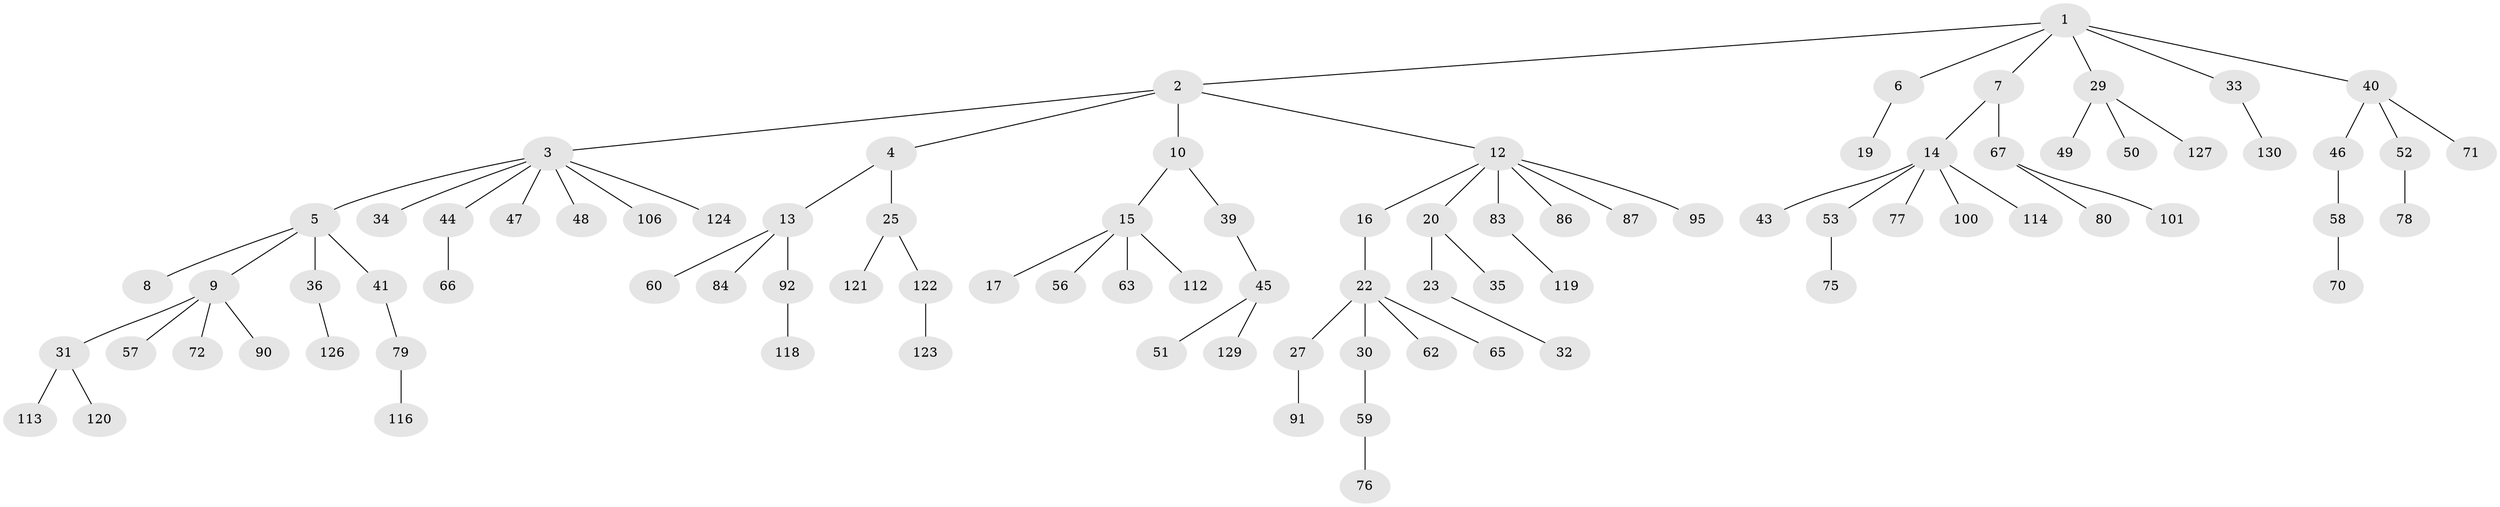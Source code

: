 // Generated by graph-tools (version 1.1) at 2025/52/02/27/25 19:52:11]
// undirected, 89 vertices, 88 edges
graph export_dot {
graph [start="1"]
  node [color=gray90,style=filled];
  1 [super="+11"];
  2 [super="+73"];
  3 [super="+18"];
  4 [super="+93"];
  5 [super="+26"];
  6 [super="+94"];
  7 [super="+61"];
  8;
  9 [super="+21"];
  10 [super="+68"];
  12 [super="+37"];
  13 [super="+28"];
  14 [super="+99"];
  15 [super="+54"];
  16;
  17;
  19 [super="+125"];
  20 [super="+103"];
  22 [super="+24"];
  23 [super="+64"];
  25 [super="+81"];
  27;
  29 [super="+38"];
  30;
  31 [super="+42"];
  32;
  33 [super="+98"];
  34;
  35 [super="+104"];
  36 [super="+97"];
  39;
  40 [super="+105"];
  41 [super="+74"];
  43 [super="+102"];
  44 [super="+69"];
  45 [super="+128"];
  46 [super="+89"];
  47;
  48 [super="+117"];
  49;
  50 [super="+110"];
  51;
  52 [super="+96"];
  53 [super="+55"];
  56 [super="+85"];
  57;
  58;
  59 [super="+111"];
  60 [super="+115"];
  62;
  63;
  65;
  66;
  67 [super="+82"];
  70;
  71;
  72;
  75;
  76 [super="+107"];
  77;
  78;
  79 [super="+88"];
  80 [super="+109"];
  83;
  84;
  86;
  87;
  90 [super="+108"];
  91;
  92;
  95;
  100;
  101;
  106;
  112;
  113;
  114;
  116;
  118;
  119;
  120;
  121;
  122;
  123;
  124;
  126;
  127;
  129;
  130;
  1 -- 2;
  1 -- 6;
  1 -- 7;
  1 -- 29;
  1 -- 33;
  1 -- 40;
  2 -- 3;
  2 -- 4;
  2 -- 10;
  2 -- 12;
  3 -- 5;
  3 -- 34;
  3 -- 44;
  3 -- 47;
  3 -- 48;
  3 -- 124;
  3 -- 106;
  4 -- 13;
  4 -- 25;
  5 -- 8;
  5 -- 9;
  5 -- 41;
  5 -- 36;
  6 -- 19;
  7 -- 14;
  7 -- 67;
  9 -- 57;
  9 -- 72;
  9 -- 90;
  9 -- 31;
  10 -- 15;
  10 -- 39;
  12 -- 16;
  12 -- 20;
  12 -- 87;
  12 -- 95;
  12 -- 83;
  12 -- 86;
  13 -- 84;
  13 -- 60;
  13 -- 92;
  14 -- 43;
  14 -- 53;
  14 -- 77;
  14 -- 114;
  14 -- 100;
  15 -- 17;
  15 -- 56;
  15 -- 112;
  15 -- 63;
  16 -- 22;
  20 -- 23;
  20 -- 35;
  22 -- 27;
  22 -- 62;
  22 -- 65;
  22 -- 30;
  23 -- 32;
  25 -- 122;
  25 -- 121;
  27 -- 91;
  29 -- 49;
  29 -- 50;
  29 -- 127;
  30 -- 59;
  31 -- 120;
  31 -- 113;
  33 -- 130;
  36 -- 126;
  39 -- 45;
  40 -- 46;
  40 -- 52;
  40 -- 71;
  41 -- 79;
  44 -- 66;
  45 -- 51;
  45 -- 129;
  46 -- 58;
  52 -- 78;
  53 -- 75;
  58 -- 70;
  59 -- 76;
  67 -- 80;
  67 -- 101;
  79 -- 116;
  83 -- 119;
  92 -- 118;
  122 -- 123;
}
